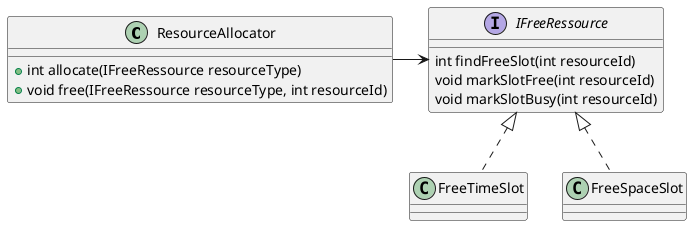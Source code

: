 @startuml
class ResourceAllocator{
    + int allocate(IFreeRessource resourceType)
    + void free(IFreeRessource resourceType, int resourceId)
}

interface IFreeRessource
{
    int findFreeSlot(int resourceId)
    void markSlotFree(int resourceId)
    void markSlotBusy(int resourceId)
}

class FreeTimeSlot implements IFreeRessource{
}

class FreeSpaceSlot implements IFreeRessource{
}

ResourceAllocator -> IFreeRessource
@enduml